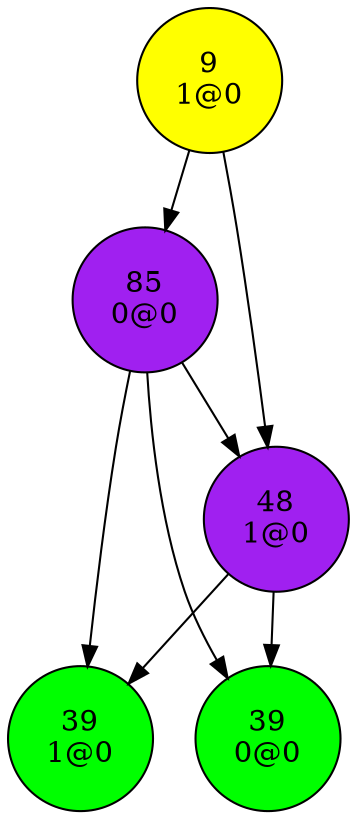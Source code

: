 digraph {
"9
1@0"->"48
1@0";
"9
1@0"->"85
0@0";
"39
0@0";
"39
1@0";
"48
1@0"->"39
0@0";
"48
1@0"->"39
1@0";
"85
0@0"->"39
0@0";
"85
0@0"->"39
1@0";
"85
0@0"->"48
1@0";
"9
1@0"[shape=circle, style=filled, fillcolor=yellow];
"39
0@0"[shape=circle, style=filled, fillcolor=green];
"39
1@0"[shape=circle, style=filled, fillcolor=green];
"48
1@0"[shape=circle, style=filled, fillcolor=purple];
"85
0@0"[shape=circle, style=filled, fillcolor=purple];
}